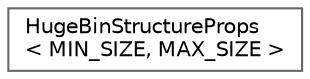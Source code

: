 digraph "类继承关系图"
{
 // LATEX_PDF_SIZE
  bgcolor="transparent";
  edge [fontname=Helvetica,fontsize=10,labelfontname=Helvetica,labelfontsize=10];
  node [fontname=Helvetica,fontsize=10,shape=box,height=0.2,width=0.4];
  rankdir="LR";
  Node0 [id="Node000000",label="HugeBinStructureProps\l\< MIN_SIZE, MAX_SIZE \>",height=0.2,width=0.4,color="grey40", fillcolor="white", style="filled",URL="$struct_huge_bin_structure_props.html",tooltip=" "];
}
